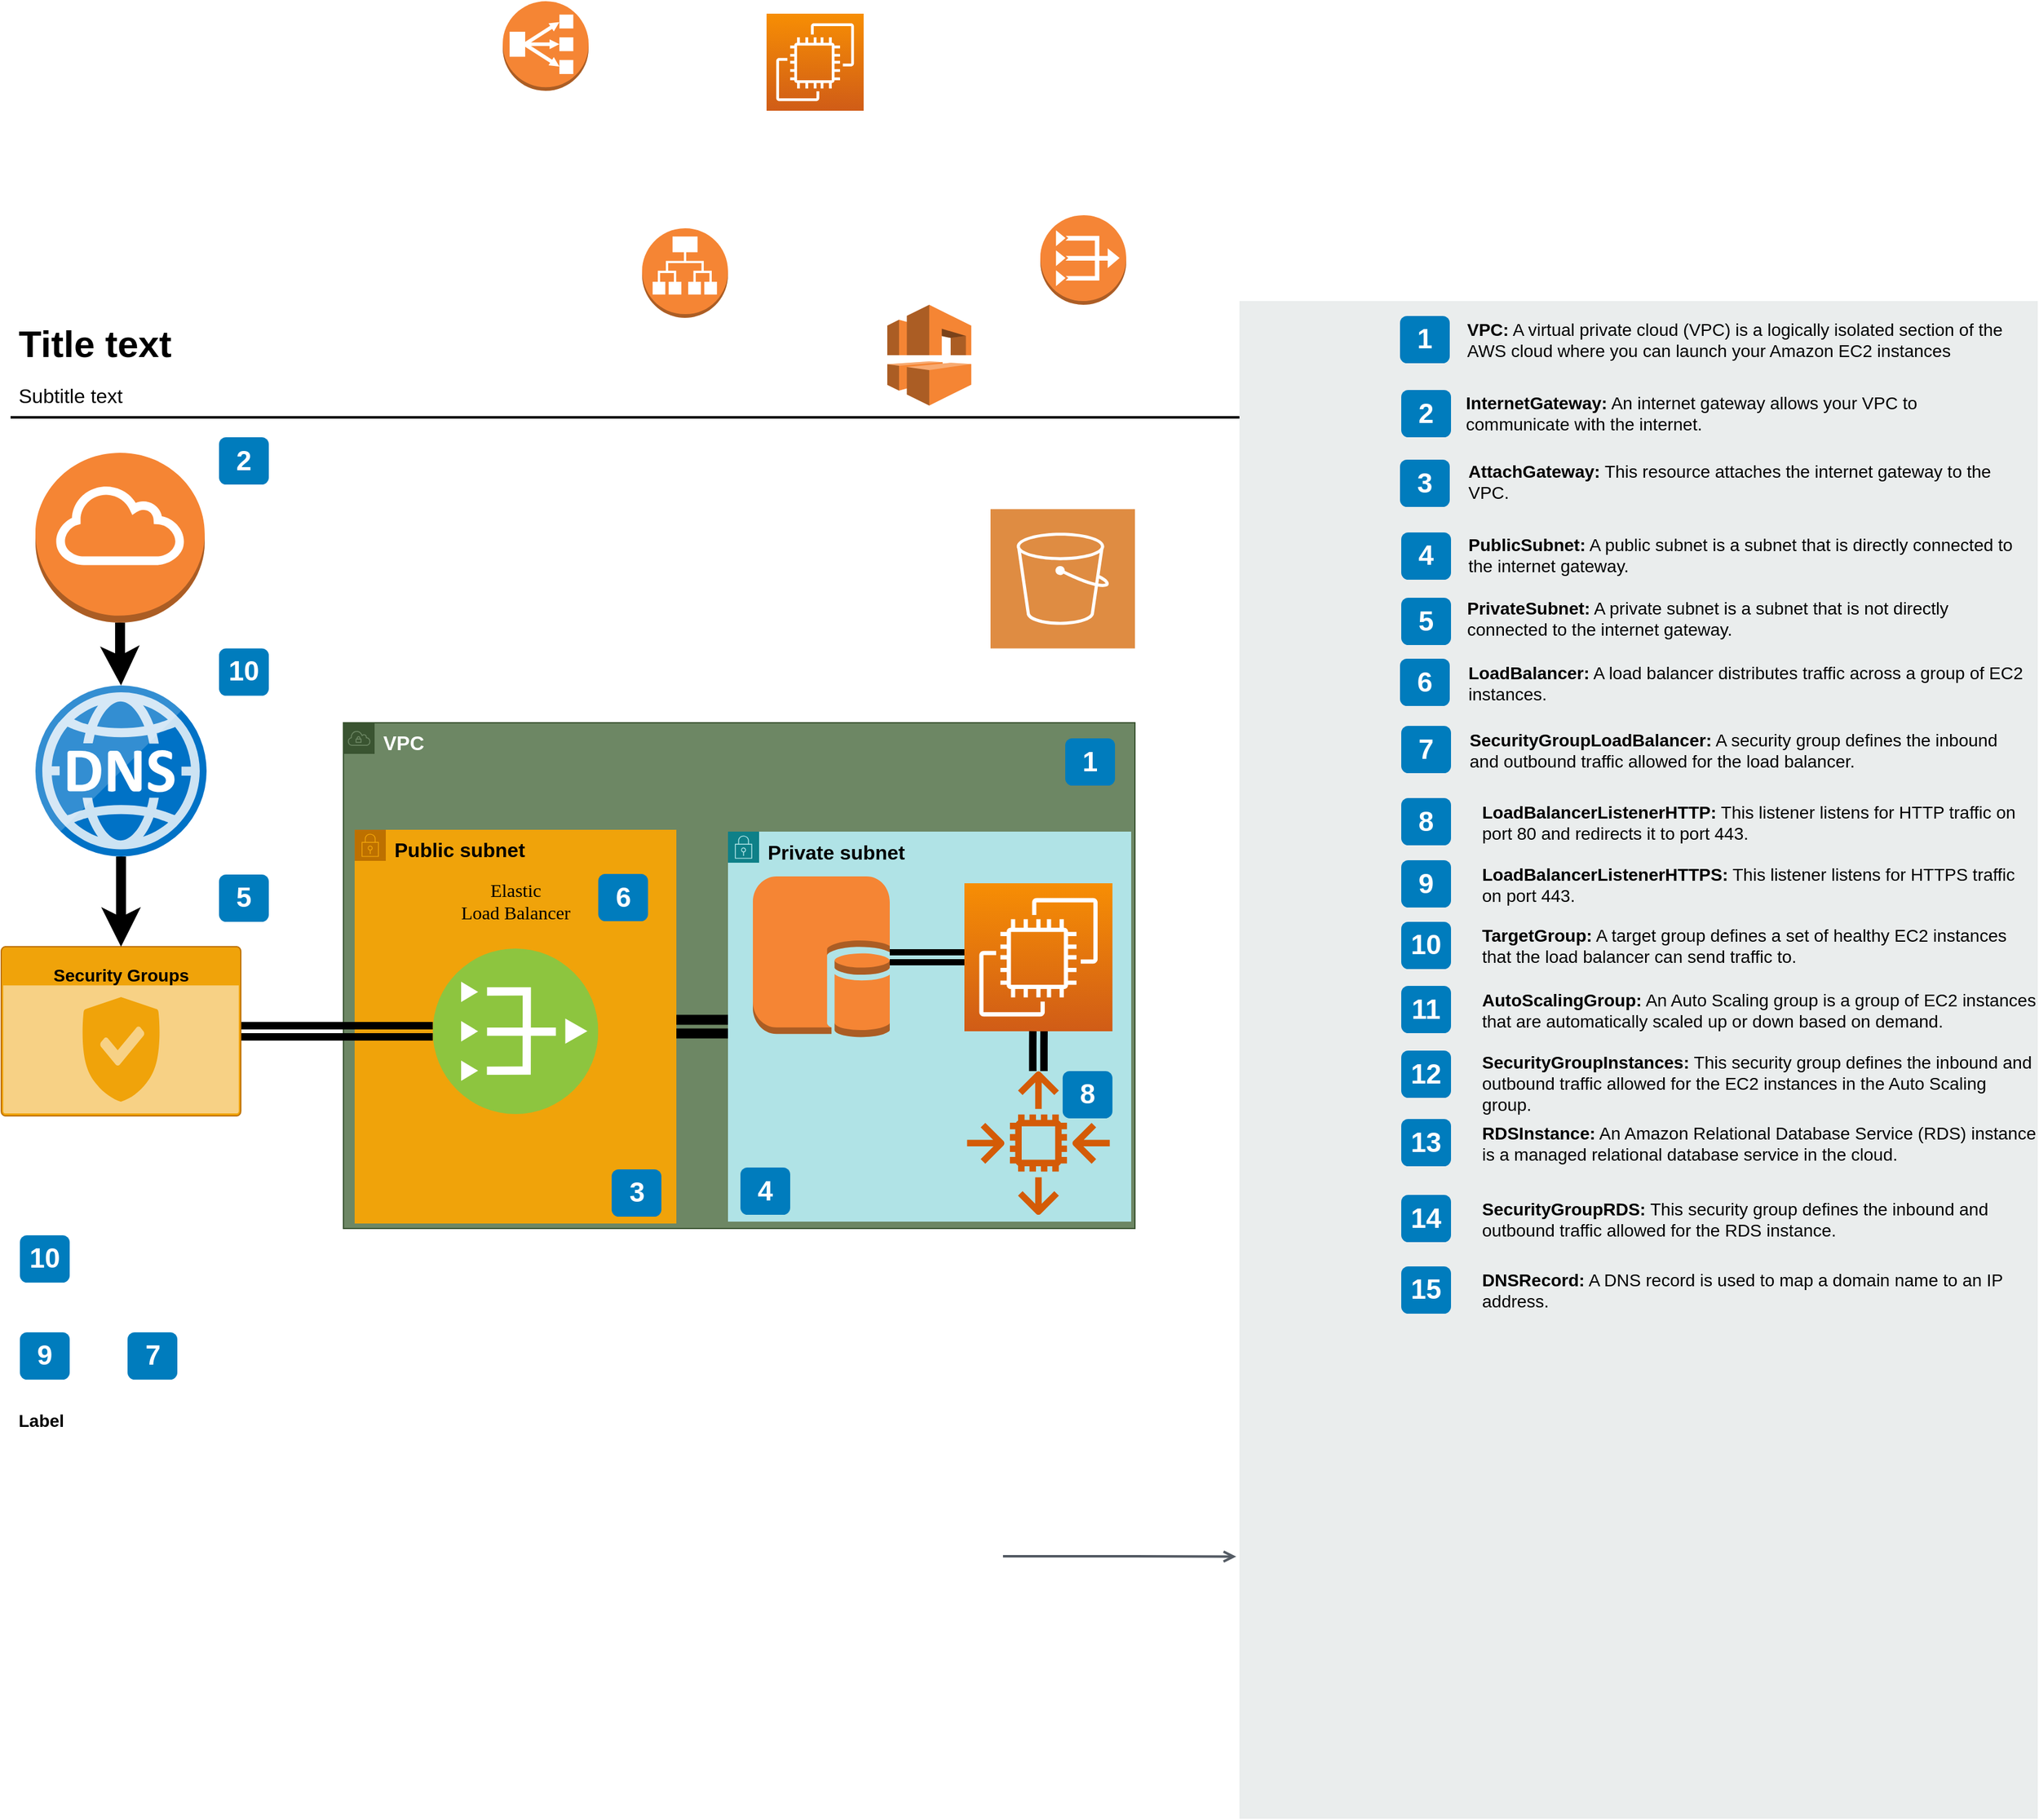 <mxfile version="21.7.2" type="github">
  <diagram id="Ht1M8jgEwFfnCIfOTk4-" name="Page-1">
    <mxGraphModel dx="1793" dy="1800" grid="1" gridSize="10" guides="1" tooltips="1" connect="1" arrows="1" fold="1" page="1" pageScale="1" pageWidth="1169" pageHeight="827" math="0" shadow="0">
      <root>
        <mxCell id="0" />
        <mxCell id="1" parent="0" />
        <mxCell id="-QjtrjUzRDEMRZ5MF8oH-27" value="2" style="rounded=1;whiteSpace=wrap;html=1;fillColor=#007CBD;strokeColor=none;fontColor=#FFFFFF;fontStyle=1;fontSize=22;" parent="1" vertex="1">
          <mxGeometry x="220" y="160.5" width="40" height="38" as="geometry" />
        </mxCell>
        <mxCell id="-QjtrjUzRDEMRZ5MF8oH-32" value="7" style="rounded=1;whiteSpace=wrap;html=1;fillColor=#007CBD;strokeColor=none;fontColor=#FFFFFF;fontStyle=1;fontSize=22;" parent="1" vertex="1">
          <mxGeometry x="146.5" y="880" width="40" height="38" as="geometry" />
        </mxCell>
        <mxCell id="-QjtrjUzRDEMRZ5MF8oH-34" value="9" style="rounded=1;whiteSpace=wrap;html=1;fillColor=#007CBD;strokeColor=none;fontColor=#FFFFFF;fontStyle=1;fontSize=22;" parent="1" vertex="1">
          <mxGeometry x="60" y="880" width="40" height="38" as="geometry" />
        </mxCell>
        <mxCell id="-QjtrjUzRDEMRZ5MF8oH-35" value="10" style="rounded=1;whiteSpace=wrap;html=1;fillColor=#007CBD;strokeColor=none;fontColor=#FFFFFF;fontStyle=1;fontSize=22;" parent="1" vertex="1">
          <mxGeometry x="60" y="802" width="40" height="38" as="geometry" />
        </mxCell>
        <mxCell id="-QjtrjUzRDEMRZ5MF8oH-47" value="Title text" style="text;html=1;resizable=0;points=[];autosize=1;align=left;verticalAlign=top;spacingTop=-4;fontSize=30;fontStyle=1" parent="1" vertex="1">
          <mxGeometry x="56.5" y="64.5" width="130" height="40" as="geometry" />
        </mxCell>
        <mxCell id="-QjtrjUzRDEMRZ5MF8oH-48" value="Subtitle text&lt;br style=&quot;font-size: 16px&quot;&gt;" style="text;html=1;resizable=0;points=[];autosize=1;align=left;verticalAlign=top;spacingTop=-4;fontSize=16;" parent="1" vertex="1">
          <mxGeometry x="56.5" y="114.5" width="100" height="20" as="geometry" />
        </mxCell>
        <mxCell id="SCVMTBWpLvtzJIhz15lM-1" value="" style="line;strokeWidth=2;html=1;fontSize=14;" parent="1" vertex="1">
          <mxGeometry x="52.5" y="139.5" width="1060" height="10" as="geometry" />
        </mxCell>
        <mxCell id="SCVMTBWpLvtzJIhz15lM-22" value="&lt;span&gt;Label&lt;/span&gt;" style="text;html=1;resizable=0;points=[];autosize=1;align=left;verticalAlign=top;spacingTop=-4;fontSize=14;fontStyle=1" parent="1" vertex="1">
          <mxGeometry x="56.5" y="940" width="50" height="20" as="geometry" />
        </mxCell>
        <mxCell id="SCVMTBWpLvtzJIhz15lM-29" value="" style="edgeStyle=orthogonalEdgeStyle;html=1;endArrow=open;elbow=vertical;startArrow=none;endFill=0;strokeColor=#545B64;rounded=0;fontSize=14;strokeWidth=2;" parent="1" edge="1">
          <mxGeometry x="0.004" y="-11" width="100" relative="1" as="geometry">
            <mxPoint x="850.001" y="1060.004" as="sourcePoint" />
            <mxPoint x="1037.43" y="1060.29" as="targetPoint" />
            <mxPoint as="offset" />
            <Array as="points">
              <mxPoint x="955.43" y="1060.29" />
            </Array>
          </mxGeometry>
        </mxCell>
        <mxCell id="7OVz4w7n9kzEPWy-4BBC-3" value="" style="rounded=0;whiteSpace=wrap;html=1;fillColor=#EAEDED;fontSize=22;fontColor=#FFFFFF;strokeColor=none;labelBackgroundColor=none;" parent="1" vertex="1">
          <mxGeometry x="1040" y="51" width="641.5" height="1220" as="geometry" />
        </mxCell>
        <mxCell id="7OVz4w7n9kzEPWy-4BBC-4" value="1" style="rounded=1;whiteSpace=wrap;html=1;fillColor=#007CBD;strokeColor=none;fontColor=#FFFFFF;fontStyle=1;fontSize=22;labelBackgroundColor=none;" parent="1" vertex="1">
          <mxGeometry x="1169" y="63" width="40" height="38" as="geometry" />
        </mxCell>
        <mxCell id="7OVz4w7n9kzEPWy-4BBC-5" value="2" style="rounded=1;whiteSpace=wrap;html=1;fillColor=#007CBD;strokeColor=none;fontColor=#FFFFFF;fontStyle=1;fontSize=22;labelBackgroundColor=none;" parent="1" vertex="1">
          <mxGeometry x="1170" y="122.5" width="40" height="38" as="geometry" />
        </mxCell>
        <mxCell id="7OVz4w7n9kzEPWy-4BBC-6" value="3" style="rounded=1;whiteSpace=wrap;html=1;fillColor=#007CBD;strokeColor=none;fontColor=#FFFFFF;fontStyle=1;fontSize=22;labelBackgroundColor=none;" parent="1" vertex="1">
          <mxGeometry x="1169" y="178.5" width="40" height="38" as="geometry" />
        </mxCell>
        <mxCell id="7OVz4w7n9kzEPWy-4BBC-7" value="4" style="rounded=1;whiteSpace=wrap;html=1;fillColor=#007CBD;strokeColor=none;fontColor=#FFFFFF;fontStyle=1;fontSize=22;labelBackgroundColor=none;" parent="1" vertex="1">
          <mxGeometry x="1170" y="237" width="40" height="38" as="geometry" />
        </mxCell>
        <mxCell id="7OVz4w7n9kzEPWy-4BBC-8" value="5" style="rounded=1;whiteSpace=wrap;html=1;fillColor=#007CBD;strokeColor=none;fontColor=#FFFFFF;fontStyle=1;fontSize=22;labelBackgroundColor=none;" parent="1" vertex="1">
          <mxGeometry x="1170" y="289.5" width="40" height="38" as="geometry" />
        </mxCell>
        <mxCell id="7OVz4w7n9kzEPWy-4BBC-9" value="6" style="rounded=1;whiteSpace=wrap;html=1;fillColor=#007CBD;strokeColor=none;fontColor=#FFFFFF;fontStyle=1;fontSize=22;labelBackgroundColor=none;" parent="1" vertex="1">
          <mxGeometry x="1169" y="338.5" width="40" height="38" as="geometry" />
        </mxCell>
        <mxCell id="7OVz4w7n9kzEPWy-4BBC-10" value="7" style="rounded=1;whiteSpace=wrap;html=1;fillColor=#007CBD;strokeColor=none;fontColor=#FFFFFF;fontStyle=1;fontSize=22;labelBackgroundColor=none;" parent="1" vertex="1">
          <mxGeometry x="1170" y="392.5" width="40" height="38" as="geometry" />
        </mxCell>
        <mxCell id="7OVz4w7n9kzEPWy-4BBC-11" value="8" style="rounded=1;whiteSpace=wrap;html=1;fillColor=#007CBD;strokeColor=none;fontColor=#FFFFFF;fontStyle=1;fontSize=22;labelBackgroundColor=none;" parent="1" vertex="1">
          <mxGeometry x="1170" y="450.5" width="40" height="38" as="geometry" />
        </mxCell>
        <mxCell id="7OVz4w7n9kzEPWy-4BBC-12" value="9" style="rounded=1;whiteSpace=wrap;html=1;fillColor=#007CBD;strokeColor=none;fontColor=#FFFFFF;fontStyle=1;fontSize=22;labelBackgroundColor=none;" parent="1" vertex="1">
          <mxGeometry x="1170" y="500.5" width="40" height="38" as="geometry" />
        </mxCell>
        <mxCell id="7OVz4w7n9kzEPWy-4BBC-13" value="&lt;strong&gt;VPC:&lt;/strong&gt; A virtual private cloud (VPC) is a logically isolated section of the AWS cloud where you can launch your Amazon EC2 instances" style="text;html=1;align=left;verticalAlign=top;spacingTop=-4;fontSize=14;labelBackgroundColor=none;whiteSpace=wrap;" parent="1" vertex="1">
          <mxGeometry x="1220.5" y="62.5" width="449" height="47.5" as="geometry" />
        </mxCell>
        <mxCell id="7OVz4w7n9kzEPWy-4BBC-14" value="&lt;strong&gt;InternetGateway:&lt;/strong&gt; An internet gateway allows your VPC to communicate with the internet." style="text;html=1;align=left;verticalAlign=top;spacingTop=-4;fontSize=14;labelBackgroundColor=none;whiteSpace=wrap;" parent="1" vertex="1">
          <mxGeometry x="1219.5" y="122.25" width="450" height="44.5" as="geometry" />
        </mxCell>
        <mxCell id="7OVz4w7n9kzEPWy-4BBC-15" value="&lt;strong&gt;AttachGateway:&lt;/strong&gt; This resource attaches the internet gateway to the VPC." style="text;html=1;align=left;verticalAlign=top;spacingTop=-4;fontSize=14;labelBackgroundColor=none;whiteSpace=wrap;" parent="1" vertex="1">
          <mxGeometry x="1221.5" y="177" width="450" height="36.5" as="geometry" />
        </mxCell>
        <mxCell id="7OVz4w7n9kzEPWy-4BBC-16" value="&lt;strong&gt;PublicSubnet:&lt;/strong&gt; A public subnet is a subnet that is directly connected to the internet gateway." style="text;html=1;align=left;verticalAlign=top;spacingTop=-4;fontSize=14;labelBackgroundColor=none;whiteSpace=wrap;" parent="1" vertex="1">
          <mxGeometry x="1221.5" y="235.5" width="450" height="40.5" as="geometry" />
        </mxCell>
        <mxCell id="7OVz4w7n9kzEPWy-4BBC-17" value="&lt;strong&gt;PrivateSubnet:&lt;/strong&gt; A private subnet is a subnet that is not directly connected to the internet gateway." style="text;html=1;align=left;verticalAlign=top;spacingTop=-4;fontSize=14;labelBackgroundColor=none;whiteSpace=wrap;" parent="1" vertex="1">
          <mxGeometry x="1220.5" y="286.75" width="449" height="43.5" as="geometry" />
        </mxCell>
        <mxCell id="7OVz4w7n9kzEPWy-4BBC-18" value="&lt;strong&gt;LoadBalancer:&lt;/strong&gt; A load balancer distributes traffic across a group of EC2 instances." style="text;html=1;align=left;verticalAlign=top;spacingTop=-4;fontSize=14;labelBackgroundColor=none;whiteSpace=wrap;" parent="1" vertex="1">
          <mxGeometry x="1221.5" y="339" width="450" height="37.5" as="geometry" />
        </mxCell>
        <mxCell id="7OVz4w7n9kzEPWy-4BBC-19" value="&lt;strong&gt;SecurityGroupLoadBalancer:&lt;/strong&gt; A security group defines the inbound and outbound traffic allowed for the load balancer." style="text;html=1;align=left;verticalAlign=top;spacingTop=-4;fontSize=14;labelBackgroundColor=none;whiteSpace=wrap;" parent="1" vertex="1">
          <mxGeometry x="1222.5" y="393" width="449" height="37" as="geometry" />
        </mxCell>
        <mxCell id="7OVz4w7n9kzEPWy-4BBC-20" value="&lt;strong&gt;LoadBalancerListenerHTTPS:&lt;/strong&gt; This listener listens for HTTPS traffic on port 443." style="text;html=1;align=left;verticalAlign=top;spacingTop=-4;fontSize=14;labelBackgroundColor=none;whiteSpace=wrap;" parent="1" vertex="1">
          <mxGeometry x="1232.5" y="500.5" width="449" height="39.5" as="geometry" />
        </mxCell>
        <mxCell id="7OVz4w7n9kzEPWy-4BBC-22" value="10" style="rounded=1;whiteSpace=wrap;html=1;fillColor=#007CBD;strokeColor=none;fontColor=#FFFFFF;fontStyle=1;fontSize=22;labelBackgroundColor=none;" parent="1" vertex="1">
          <mxGeometry x="1170" y="550" width="40" height="38" as="geometry" />
        </mxCell>
        <mxCell id="mN0SMVXziKKzP93bJ5N4-1" value="&lt;strong&gt;LoadBalancerListenerHTTP:&lt;/strong&gt; This listener listens for HTTP traffic on port 80 and redirects it to port 443." style="text;html=1;align=left;verticalAlign=top;spacingTop=-4;fontSize=14;labelBackgroundColor=none;whiteSpace=wrap;" vertex="1" parent="1">
          <mxGeometry x="1232.5" y="450.5" width="449" height="39.5" as="geometry" />
        </mxCell>
        <mxCell id="mN0SMVXziKKzP93bJ5N4-2" value="&lt;strong&gt;TargetGroup:&lt;/strong&gt; A target group defines a set of healthy EC2 instances that the load balancer can send traffic to." style="text;html=1;align=left;verticalAlign=top;spacingTop=-4;fontSize=14;labelBackgroundColor=none;whiteSpace=wrap;" vertex="1" parent="1">
          <mxGeometry x="1232.5" y="550" width="449" height="39.5" as="geometry" />
        </mxCell>
        <mxCell id="mN0SMVXziKKzP93bJ5N4-3" value="11" style="rounded=1;whiteSpace=wrap;html=1;fillColor=#007CBD;strokeColor=none;fontColor=#FFFFFF;fontStyle=1;fontSize=22;labelBackgroundColor=none;" vertex="1" parent="1">
          <mxGeometry x="1170" y="601.5" width="40" height="38" as="geometry" />
        </mxCell>
        <mxCell id="mN0SMVXziKKzP93bJ5N4-4" value="12" style="rounded=1;whiteSpace=wrap;html=1;fillColor=#007CBD;strokeColor=none;fontColor=#FFFFFF;fontStyle=1;fontSize=22;labelBackgroundColor=none;" vertex="1" parent="1">
          <mxGeometry x="1170" y="653.5" width="40" height="38" as="geometry" />
        </mxCell>
        <mxCell id="mN0SMVXziKKzP93bJ5N4-5" value="13" style="rounded=1;whiteSpace=wrap;html=1;fillColor=#007CBD;strokeColor=none;fontColor=#FFFFFF;fontStyle=1;fontSize=22;labelBackgroundColor=none;" vertex="1" parent="1">
          <mxGeometry x="1170" y="708.5" width="40" height="38" as="geometry" />
        </mxCell>
        <mxCell id="mN0SMVXziKKzP93bJ5N4-6" value="14" style="rounded=1;whiteSpace=wrap;html=1;fillColor=#007CBD;strokeColor=none;fontColor=#FFFFFF;fontStyle=1;fontSize=22;labelBackgroundColor=none;" vertex="1" parent="1">
          <mxGeometry x="1170" y="769.5" width="40" height="38" as="geometry" />
        </mxCell>
        <mxCell id="mN0SMVXziKKzP93bJ5N4-7" value="&lt;div&gt;15&lt;/div&gt;" style="rounded=1;whiteSpace=wrap;html=1;fillColor=#007CBD;strokeColor=none;fontColor=#FFFFFF;fontStyle=1;fontSize=22;labelBackgroundColor=none;" vertex="1" parent="1">
          <mxGeometry x="1170" y="827" width="40" height="38" as="geometry" />
        </mxCell>
        <mxCell id="mN0SMVXziKKzP93bJ5N4-8" value="&lt;strong&gt;AutoScalingGroup:&lt;/strong&gt; An Auto Scaling group is a group of EC2 instances that are automatically scaled up or down based on demand." style="text;html=1;align=left;verticalAlign=top;spacingTop=-4;fontSize=14;labelBackgroundColor=none;whiteSpace=wrap;" vertex="1" parent="1">
          <mxGeometry x="1232.5" y="601.5" width="449" height="39.5" as="geometry" />
        </mxCell>
        <mxCell id="mN0SMVXziKKzP93bJ5N4-10" value="&lt;strong&gt;SecurityGroupInstances:&lt;/strong&gt; This security group defines the inbound and outbound traffic allowed for the EC2 instances in the Auto Scaling group." style="text;html=1;align=left;verticalAlign=top;spacingTop=-4;fontSize=14;labelBackgroundColor=none;whiteSpace=wrap;" vertex="1" parent="1">
          <mxGeometry x="1232.5" y="652" width="449" height="39.5" as="geometry" />
        </mxCell>
        <mxCell id="mN0SMVXziKKzP93bJ5N4-11" value="&lt;strong&gt;RDSInstance:&lt;/strong&gt; An Amazon Relational Database Service (RDS) instance is a managed relational database service in the cloud." style="text;html=1;align=left;verticalAlign=top;spacingTop=-4;fontSize=14;labelBackgroundColor=none;whiteSpace=wrap;" vertex="1" parent="1">
          <mxGeometry x="1232.5" y="708.5" width="449" height="39.5" as="geometry" />
        </mxCell>
        <mxCell id="mN0SMVXziKKzP93bJ5N4-12" value="&lt;strong&gt;SecurityGroupRDS:&lt;/strong&gt; This security group defines the inbound and outbound traffic allowed for the RDS instance." style="text;html=1;align=left;verticalAlign=top;spacingTop=-4;fontSize=14;labelBackgroundColor=none;whiteSpace=wrap;" vertex="1" parent="1">
          <mxGeometry x="1232.5" y="770" width="449" height="39.5" as="geometry" />
        </mxCell>
        <mxCell id="mN0SMVXziKKzP93bJ5N4-14" value="&lt;strong&gt;DNSRecord:&lt;/strong&gt; A DNS record is used to map a domain name to an IP address." style="text;html=1;align=left;verticalAlign=top;spacingTop=-4;fontSize=14;labelBackgroundColor=none;whiteSpace=wrap;" vertex="1" parent="1">
          <mxGeometry x="1232.5" y="827" width="449" height="39.5" as="geometry" />
        </mxCell>
        <mxCell id="mN0SMVXziKKzP93bJ5N4-15" value="" style="sketch=0;points=[[0,0,0],[0.25,0,0],[0.5,0,0],[0.75,0,0],[1,0,0],[0,1,0],[0.25,1,0],[0.5,1,0],[0.75,1,0],[1,1,0],[0,0.25,0],[0,0.5,0],[0,0.75,0],[1,0.25,0],[1,0.5,0],[1,0.75,0]];outlineConnect=0;fontColor=#232F3E;gradientColor=#F78E04;gradientDirection=north;fillColor=#D05C17;strokeColor=#ffffff;dashed=0;verticalLabelPosition=bottom;verticalAlign=top;align=center;html=1;fontSize=12;fontStyle=0;aspect=fixed;shape=mxgraph.aws4.resourceIcon;resIcon=mxgraph.aws4.ec2;" vertex="1" parent="1">
          <mxGeometry x="660" y="-180" width="78" height="78" as="geometry" />
        </mxCell>
        <mxCell id="mN0SMVXziKKzP93bJ5N4-45" style="edgeStyle=orthogonalEdgeStyle;rounded=0;orthogonalLoop=1;jettySize=auto;html=1;strokeWidth=8;" edge="1" parent="1" source="mN0SMVXziKKzP93bJ5N4-16" target="mN0SMVXziKKzP93bJ5N4-37">
          <mxGeometry relative="1" as="geometry" />
        </mxCell>
        <mxCell id="mN0SMVXziKKzP93bJ5N4-16" value="" style="outlineConnect=0;dashed=0;verticalLabelPosition=bottom;verticalAlign=top;align=center;html=1;shape=mxgraph.aws3.internet_gateway;fillColor=#F58534;gradientColor=none;" vertex="1" parent="1">
          <mxGeometry x="72.5" y="173" width="136" height="136.5" as="geometry" />
        </mxCell>
        <mxCell id="mN0SMVXziKKzP93bJ5N4-17" value="" style="outlineConnect=0;dashed=0;verticalLabelPosition=bottom;verticalAlign=top;align=center;html=1;shape=mxgraph.aws3.vpc_nat_gateway;fillColor=#F58536;gradientColor=none;" vertex="1" parent="1">
          <mxGeometry x="880" y="-18" width="69" height="72" as="geometry" />
        </mxCell>
        <mxCell id="mN0SMVXziKKzP93bJ5N4-22" value="" style="outlineConnect=0;dashed=0;verticalLabelPosition=bottom;verticalAlign=top;align=center;html=1;shape=mxgraph.aws3.vpc;fillColor=#F58534;gradientColor=none;" vertex="1" parent="1">
          <mxGeometry x="757" y="54" width="67.5" height="81" as="geometry" />
        </mxCell>
        <mxCell id="mN0SMVXziKKzP93bJ5N4-28" value="" style="outlineConnect=0;dashed=0;verticalLabelPosition=bottom;verticalAlign=top;align=center;html=1;shape=mxgraph.aws3.classic_load_balancer;fillColor=#F58534;gradientColor=none;" vertex="1" parent="1">
          <mxGeometry x="448" y="-190" width="69" height="72" as="geometry" />
        </mxCell>
        <mxCell id="mN0SMVXziKKzP93bJ5N4-29" value="" style="outlineConnect=0;dashed=0;verticalLabelPosition=bottom;verticalAlign=top;align=center;html=1;shape=mxgraph.aws3.application_load_balancer;fillColor=#F58534;gradientColor=none;" vertex="1" parent="1">
          <mxGeometry x="560" y="-7.5" width="69" height="72" as="geometry" />
        </mxCell>
        <mxCell id="mN0SMVXziKKzP93bJ5N4-30" value="&lt;b&gt;&lt;font style=&quot;font-size: 16px;&quot;&gt;VPC&lt;/font&gt;&lt;/b&gt;" style="points=[[0,0],[0.25,0],[0.5,0],[0.75,0],[1,0],[1,0.25],[1,0.5],[1,0.75],[1,1],[0.75,1],[0.5,1],[0.25,1],[0,1],[0,0.75],[0,0.5],[0,0.25]];outlineConnect=0;html=1;whiteSpace=wrap;fontSize=12;fontStyle=0;container=1;pointerEvents=0;collapsible=0;recursiveResize=0;shape=mxgraph.aws4.group;grIcon=mxgraph.aws4.group_vpc;strokeColor=#3A5431;fillColor=#6d8764;verticalAlign=top;align=left;spacingLeft=30;fontColor=#ffffff;dashed=0;" vertex="1" parent="1">
          <mxGeometry x="320" y="390" width="636" height="406.5" as="geometry" />
        </mxCell>
        <mxCell id="-QjtrjUzRDEMRZ5MF8oH-9" value="1" style="rounded=1;whiteSpace=wrap;html=1;fillColor=#007CBD;strokeColor=none;fontColor=#FFFFFF;fontStyle=1;fontSize=22;" parent="mN0SMVXziKKzP93bJ5N4-30" vertex="1">
          <mxGeometry x="580" y="12.5" width="40" height="38" as="geometry" />
        </mxCell>
        <mxCell id="mN0SMVXziKKzP93bJ5N4-25" value="&lt;font style=&quot;font-size: 16px;&quot;&gt;&lt;b&gt;Private subnet&lt;/b&gt;&lt;/font&gt;" style="points=[[0,0],[0.25,0],[0.5,0],[0.75,0],[1,0],[1,0.25],[1,0.5],[1,0.75],[1,1],[0.75,1],[0.5,1],[0.25,1],[0,1],[0,0.75],[0,0.5],[0,0.25]];outlineConnect=0;html=1;whiteSpace=wrap;fontSize=12;fontStyle=0;container=1;pointerEvents=0;collapsible=0;recursiveResize=0;shape=mxgraph.aws4.group;grIcon=mxgraph.aws4.group_security_group;grStroke=0;strokeColor=#0e8088;fillColor=#b0e3e6;verticalAlign=top;align=left;spacingLeft=30;dashed=0;" vertex="1" parent="mN0SMVXziKKzP93bJ5N4-30">
          <mxGeometry x="309" y="87.5" width="324" height="313.5" as="geometry" />
        </mxCell>
        <mxCell id="-QjtrjUzRDEMRZ5MF8oH-29" value="4" style="rounded=1;whiteSpace=wrap;html=1;fillColor=#007CBD;strokeColor=none;fontColor=#FFFFFF;fontStyle=1;fontSize=22;" parent="mN0SMVXziKKzP93bJ5N4-25" vertex="1">
          <mxGeometry x="10" y="270" width="40" height="38" as="geometry" />
        </mxCell>
        <mxCell id="mN0SMVXziKKzP93bJ5N4-42" value="" style="sketch=0;points=[[0,0,0],[0.25,0,0],[0.5,0,0],[0.75,0,0],[1,0,0],[0,1,0],[0.25,1,0],[0.5,1,0],[0.75,1,0],[1,1,0],[0,0.25,0],[0,0.5,0],[0,0.75,0],[1,0.25,0],[1,0.5,0],[1,0.75,0]];outlineConnect=0;fontColor=#232F3E;gradientColor=#F78E04;gradientDirection=north;fillColor=#D05C17;strokeColor=#ffffff;dashed=0;verticalLabelPosition=bottom;verticalAlign=top;align=center;html=1;fontSize=12;fontStyle=0;aspect=fixed;shape=mxgraph.aws4.resourceIcon;resIcon=mxgraph.aws4.ec2;" vertex="1" parent="mN0SMVXziKKzP93bJ5N4-25">
          <mxGeometry x="190" y="41.54" width="118.93" height="118.93" as="geometry" />
        </mxCell>
        <mxCell id="mN0SMVXziKKzP93bJ5N4-61" style="rounded=0;orthogonalLoop=1;jettySize=auto;html=1;entryX=0;entryY=0.5;entryDx=0;entryDy=0;entryPerimeter=0;shape=link;strokeWidth=5;" edge="1" parent="mN0SMVXziKKzP93bJ5N4-25" source="mN0SMVXziKKzP93bJ5N4-36" target="mN0SMVXziKKzP93bJ5N4-42">
          <mxGeometry relative="1" as="geometry" />
        </mxCell>
        <mxCell id="mN0SMVXziKKzP93bJ5N4-36" value="" style="outlineConnect=0;dashed=0;verticalLabelPosition=bottom;verticalAlign=top;align=center;html=1;shape=mxgraph.aws3.db_on_instance;fillColor=#F58534;gradientColor=none;shadow=0;" vertex="1" parent="mN0SMVXziKKzP93bJ5N4-25">
          <mxGeometry x="20" y="36" width="110" height="130" as="geometry" />
        </mxCell>
        <mxCell id="mN0SMVXziKKzP93bJ5N4-68" style="edgeStyle=orthogonalEdgeStyle;rounded=0;orthogonalLoop=1;jettySize=auto;html=1;entryX=0.5;entryY=1;entryDx=0;entryDy=0;entryPerimeter=0;shape=link;strokeWidth=6;" edge="1" parent="mN0SMVXziKKzP93bJ5N4-25" source="mN0SMVXziKKzP93bJ5N4-34" target="mN0SMVXziKKzP93bJ5N4-42">
          <mxGeometry relative="1" as="geometry" />
        </mxCell>
        <mxCell id="mN0SMVXziKKzP93bJ5N4-34" value="" style="sketch=0;outlineConnect=0;fontColor=#232F3E;gradientColor=none;fillColor=#D45B07;strokeColor=default;dashed=0;verticalLabelPosition=bottom;verticalAlign=top;align=center;html=1;fontSize=12;fontStyle=0;aspect=fixed;pointerEvents=1;shape=mxgraph.aws4.auto_scaling2;" vertex="1" parent="mN0SMVXziKKzP93bJ5N4-25">
          <mxGeometry x="191.7" y="192.47" width="115.53" height="115.53" as="geometry" />
        </mxCell>
        <mxCell id="-QjtrjUzRDEMRZ5MF8oH-33" value="8" style="rounded=1;whiteSpace=wrap;html=1;fillColor=#007CBD;strokeColor=none;fontColor=#FFFFFF;fontStyle=1;fontSize=22;" parent="mN0SMVXziKKzP93bJ5N4-25" vertex="1">
          <mxGeometry x="268.93" y="192.47" width="40" height="38" as="geometry" />
        </mxCell>
        <mxCell id="mN0SMVXziKKzP93bJ5N4-27" value="&lt;b&gt;&lt;font style=&quot;font-size: 16px;&quot;&gt;Public subnet&lt;/font&gt;&lt;/b&gt;" style="points=[[0,0],[0.25,0],[0.5,0],[0.75,0],[1,0],[1,0.25],[1,0.5],[1,0.75],[1,1],[0.75,1],[0.5,1],[0.25,1],[0,1],[0,0.75],[0,0.5],[0,0.25]];outlineConnect=0;html=1;whiteSpace=wrap;fontSize=12;fontStyle=0;container=1;pointerEvents=0;collapsible=0;recursiveResize=0;shape=mxgraph.aws4.group;grIcon=mxgraph.aws4.group_security_group;grStroke=0;strokeColor=#BD7000;fillColor=#f0a30a;verticalAlign=top;align=left;spacingLeft=30;fontColor=#000000;dashed=0;" vertex="1" parent="mN0SMVXziKKzP93bJ5N4-30">
          <mxGeometry x="9" y="86" width="258.5" height="316.5" as="geometry" />
        </mxCell>
        <mxCell id="-QjtrjUzRDEMRZ5MF8oH-28" value="3" style="rounded=1;whiteSpace=wrap;html=1;fillColor=#007CBD;strokeColor=none;fontColor=#FFFFFF;fontStyle=1;fontSize=22;" parent="mN0SMVXziKKzP93bJ5N4-27" vertex="1">
          <mxGeometry x="206.5" y="273" width="40" height="38" as="geometry" />
        </mxCell>
        <mxCell id="mN0SMVXziKKzP93bJ5N4-19" value="&lt;br style=&quot;font-size: 15px;&quot;&gt;&lt;br style=&quot;font-size: 15px;&quot;&gt;&lt;br style=&quot;font-size: 15px;&quot;&gt;Elastic&lt;br style=&quot;font-size: 15px;&quot;&gt;Load Balancer &lt;br style=&quot;font-size: 15px;&quot;&gt;&lt;br style=&quot;font-size: 15px;&quot;&gt;" style="image;aspect=fixed;perimeter=ellipsePerimeter;align=center;shadow=0;dashed=0;fontColor=default;labelBackgroundColor=none;fontSize=15;spacingTop=3;image=img/lib/ibm/vpc/PublicGateway.svg;imageBorder=none;imageBackground=none;whiteSpace=wrap;labelPosition=center;verticalLabelPosition=top;verticalAlign=bottom;fontFamily=Verdana;html=1;" vertex="1" parent="mN0SMVXziKKzP93bJ5N4-27">
          <mxGeometry x="62.75" y="95.5" width="133" height="133" as="geometry" />
        </mxCell>
        <mxCell id="-QjtrjUzRDEMRZ5MF8oH-31" value="6" style="rounded=1;whiteSpace=wrap;html=1;fillColor=#007CBD;strokeColor=none;fontColor=#FFFFFF;fontStyle=1;fontSize=22;" parent="mN0SMVXziKKzP93bJ5N4-27" vertex="1">
          <mxGeometry x="195.75" y="35.5" width="40" height="38" as="geometry" />
        </mxCell>
        <mxCell id="mN0SMVXziKKzP93bJ5N4-69" style="edgeStyle=orthogonalEdgeStyle;rounded=0;orthogonalLoop=1;jettySize=auto;html=1;strokeWidth=8;shape=link;" edge="1" parent="mN0SMVXziKKzP93bJ5N4-30" source="mN0SMVXziKKzP93bJ5N4-25" target="mN0SMVXziKKzP93bJ5N4-27">
          <mxGeometry relative="1" as="geometry" />
        </mxCell>
        <mxCell id="mN0SMVXziKKzP93bJ5N4-70" style="edgeStyle=orthogonalEdgeStyle;rounded=0;orthogonalLoop=1;jettySize=auto;html=1;entryX=0;entryY=0.5;entryDx=0;entryDy=0;shape=link;strokeWidth=6;" edge="1" parent="1" source="mN0SMVXziKKzP93bJ5N4-33" target="mN0SMVXziKKzP93bJ5N4-19">
          <mxGeometry relative="1" as="geometry" />
        </mxCell>
        <mxCell id="mN0SMVXziKKzP93bJ5N4-33" value="&lt;p style=&quot;font-size: 14px;&quot;&gt;&lt;font size=&quot;1&quot;&gt;&lt;b style=&quot;font-size: 14px;&quot;&gt;Security Groups&lt;/b&gt;&lt;/font&gt;&lt;/p&gt;" style="html=1;whiteSpace=wrap;strokeColor=#BD7000;fillColor=#f0a30a;labelPosition=center;verticalLabelPosition=middle;verticalAlign=top;align=center;fontSize=12;outlineConnect=0;spacingTop=-6;fontColor=#000000;sketch=0;shape=mxgraph.sitemap.security;" vertex="1" parent="1">
          <mxGeometry x="45" y="570" width="192.5" height="136" as="geometry" />
        </mxCell>
        <mxCell id="mN0SMVXziKKzP93bJ5N4-53" style="edgeStyle=orthogonalEdgeStyle;rounded=0;orthogonalLoop=1;jettySize=auto;html=1;strokeWidth=8;" edge="1" parent="1" source="mN0SMVXziKKzP93bJ5N4-37" target="mN0SMVXziKKzP93bJ5N4-33">
          <mxGeometry relative="1" as="geometry" />
        </mxCell>
        <mxCell id="mN0SMVXziKKzP93bJ5N4-37" value="" style="image;sketch=0;aspect=fixed;html=1;points=[];align=center;fontSize=12;image=img/lib/mscae/DNS.svg;" vertex="1" parent="1">
          <mxGeometry x="72.5" y="360" width="137.5" height="137.5" as="geometry" />
        </mxCell>
        <mxCell id="mN0SMVXziKKzP93bJ5N4-41" style="edgeStyle=orthogonalEdgeStyle;rounded=0;orthogonalLoop=1;jettySize=auto;html=1;exitX=0.5;exitY=1;exitDx=0;exitDy=0;" edge="1" parent="1" source="mN0SMVXziKKzP93bJ5N4-30" target="mN0SMVXziKKzP93bJ5N4-30">
          <mxGeometry relative="1" as="geometry" />
        </mxCell>
        <mxCell id="-QjtrjUzRDEMRZ5MF8oH-30" value="5" style="rounded=1;whiteSpace=wrap;html=1;fillColor=#007CBD;strokeColor=none;fontColor=#FFFFFF;fontStyle=1;fontSize=22;" parent="1" vertex="1">
          <mxGeometry x="220" y="512" width="40" height="38" as="geometry" />
        </mxCell>
        <mxCell id="mN0SMVXziKKzP93bJ5N4-59" value="" style="sketch=0;pointerEvents=1;shadow=0;dashed=0;html=1;strokeColor=none;fillColor=#DF8C42;labelPosition=center;verticalLabelPosition=bottom;verticalAlign=top;align=center;outlineConnect=0;shape=mxgraph.veeam2.aws_s3;" vertex="1" parent="1">
          <mxGeometry x="840" y="218.25" width="116" height="112" as="geometry" />
        </mxCell>
        <mxCell id="mN0SMVXziKKzP93bJ5N4-62" value="10" style="rounded=1;whiteSpace=wrap;html=1;fillColor=#007CBD;strokeColor=none;fontColor=#FFFFFF;fontStyle=1;fontSize=22;" vertex="1" parent="1">
          <mxGeometry x="220" y="330.25" width="40" height="38" as="geometry" />
        </mxCell>
      </root>
    </mxGraphModel>
  </diagram>
</mxfile>
